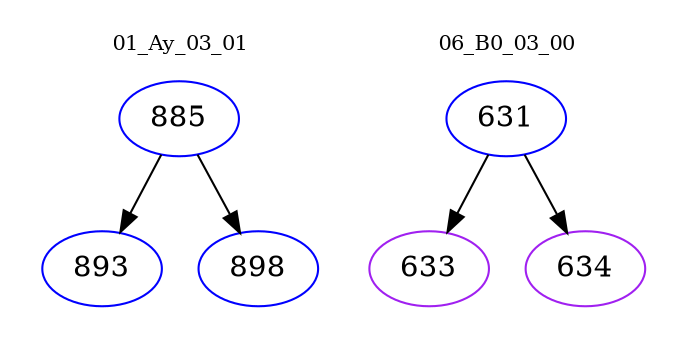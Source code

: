 digraph{
subgraph cluster_0 {
color = white
label = "01_Ay_03_01";
fontsize=10;
T0_885 [label="885", color="blue"]
T0_885 -> T0_893 [color="black"]
T0_893 [label="893", color="blue"]
T0_885 -> T0_898 [color="black"]
T0_898 [label="898", color="blue"]
}
subgraph cluster_1 {
color = white
label = "06_B0_03_00";
fontsize=10;
T1_631 [label="631", color="blue"]
T1_631 -> T1_633 [color="black"]
T1_633 [label="633", color="purple"]
T1_631 -> T1_634 [color="black"]
T1_634 [label="634", color="purple"]
}
}
